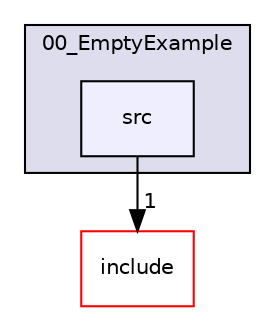 digraph "src" {
  compound=true
  node [ fontsize="10", fontname="Helvetica"];
  edge [ labelfontsize="10", labelfontname="Helvetica"];
  subgraph clusterdir_90785cb708cde42464c41534c9c657b7 {
    graph [ bgcolor="#ddddee", pencolor="black", label="00_EmptyExample" fontname="Helvetica", fontsize="10", URL="dir_90785cb708cde42464c41534c9c657b7.html"]
  dir_13318d41d6522b6a6cb3dbd503eb3f3b [shape=box, label="src", style="filled", fillcolor="#eeeeff", pencolor="black", URL="dir_13318d41d6522b6a6cb3dbd503eb3f3b.html"];
  }
  dir_d44c64559bbebec7f509842c48db8b23 [shape=box label="include" fillcolor="white" style="filled" color="red" URL="dir_d44c64559bbebec7f509842c48db8b23.html"];
  dir_13318d41d6522b6a6cb3dbd503eb3f3b->dir_d44c64559bbebec7f509842c48db8b23 [headlabel="1", labeldistance=1.5 headhref="dir_000010_000021.html"];
}

